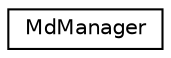 digraph "Graphical Class Hierarchy"
{
  edge [fontname="Helvetica",fontsize="10",labelfontname="Helvetica",labelfontsize="10"];
  node [fontname="Helvetica",fontsize="10",shape=record];
  rankdir="LR";
  Node0 [label="MdManager",height=0.2,width=0.4,color="black", fillcolor="white", style="filled",URL="$d1/dec/classMdManager.html"];
}
